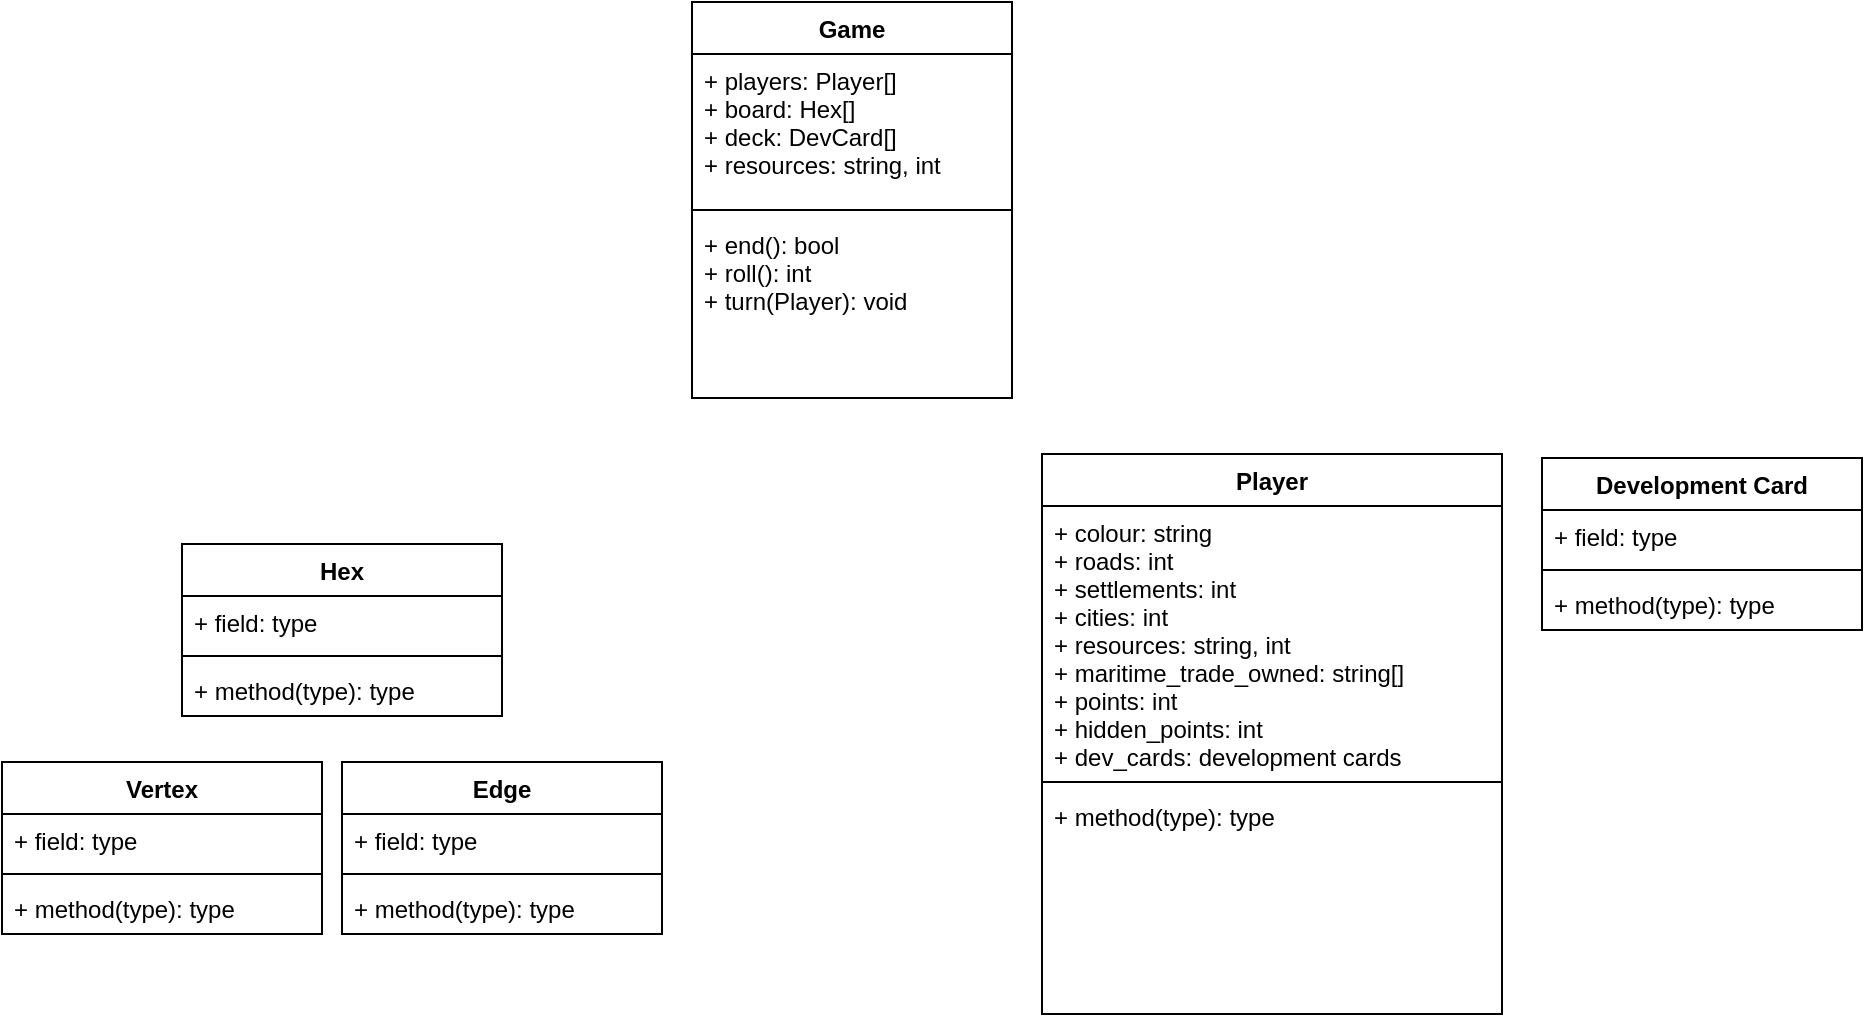 <mxfile version="11.1.2" type="device"><diagram id="rQTPQz0pf1hNGkLwT3qP" name="Page-1"><mxGraphModel dx="2512" dy="764" grid="1" gridSize="10" guides="1" tooltips="1" connect="1" arrows="1" fold="1" page="1" pageScale="1" pageWidth="850" pageHeight="1100" math="0" shadow="0"><root><mxCell id="0"/><mxCell id="1" parent="0"/><mxCell id="3ONdw6OWLYnYRxSKXlFk-1" value="Game" style="swimlane;fontStyle=1;align=center;verticalAlign=top;childLayout=stackLayout;horizontal=1;startSize=26;horizontalStack=0;resizeParent=1;resizeParentMax=0;resizeLast=0;collapsible=1;marginBottom=0;" vertex="1" parent="1"><mxGeometry x="205" y="84" width="160" height="198" as="geometry"/></mxCell><mxCell id="3ONdw6OWLYnYRxSKXlFk-2" value="+ players: Player[]&#10;+ board: Hex[]&#10;+ deck: DevCard[]&#10;+ resources: string, int" style="text;strokeColor=none;fillColor=none;align=left;verticalAlign=top;spacingLeft=4;spacingRight=4;overflow=hidden;rotatable=0;points=[[0,0.5],[1,0.5]];portConstraint=eastwest;" vertex="1" parent="3ONdw6OWLYnYRxSKXlFk-1"><mxGeometry y="26" width="160" height="74" as="geometry"/></mxCell><mxCell id="3ONdw6OWLYnYRxSKXlFk-3" value="" style="line;strokeWidth=1;fillColor=none;align=left;verticalAlign=middle;spacingTop=-1;spacingLeft=3;spacingRight=3;rotatable=0;labelPosition=right;points=[];portConstraint=eastwest;" vertex="1" parent="3ONdw6OWLYnYRxSKXlFk-1"><mxGeometry y="100" width="160" height="8" as="geometry"/></mxCell><mxCell id="3ONdw6OWLYnYRxSKXlFk-4" value="+ end(): bool&#10;+ roll(): int&#10;+ turn(Player): void&#10;" style="text;strokeColor=none;fillColor=none;align=left;verticalAlign=top;spacingLeft=4;spacingRight=4;overflow=hidden;rotatable=0;points=[[0,0.5],[1,0.5]];portConstraint=eastwest;" vertex="1" parent="3ONdw6OWLYnYRxSKXlFk-1"><mxGeometry y="108" width="160" height="90" as="geometry"/></mxCell><mxCell id="3ONdw6OWLYnYRxSKXlFk-10" value="Player" style="swimlane;fontStyle=1;align=center;verticalAlign=top;childLayout=stackLayout;horizontal=1;startSize=26;horizontalStack=0;resizeParent=1;resizeParentMax=0;resizeLast=0;collapsible=1;marginBottom=0;" vertex="1" parent="1"><mxGeometry x="380" y="310" width="230" height="280" as="geometry"/></mxCell><mxCell id="3ONdw6OWLYnYRxSKXlFk-11" value="+ colour: string&#10;+ roads: int&#10;+ settlements: int&#10;+ cities: int&#10;+ resources: string, int&#10;+ maritime_trade_owned: string[]&#10;+ points: int&#10;+ hidden_points: int&#10;+ dev_cards: development cards&#10;" style="text;strokeColor=none;fillColor=none;align=left;verticalAlign=top;spacingLeft=4;spacingRight=4;overflow=hidden;rotatable=0;points=[[0,0.5],[1,0.5]];portConstraint=eastwest;" vertex="1" parent="3ONdw6OWLYnYRxSKXlFk-10"><mxGeometry y="26" width="230" height="134" as="geometry"/></mxCell><mxCell id="3ONdw6OWLYnYRxSKXlFk-12" value="" style="line;strokeWidth=1;fillColor=none;align=left;verticalAlign=middle;spacingTop=-1;spacingLeft=3;spacingRight=3;rotatable=0;labelPosition=right;points=[];portConstraint=eastwest;" vertex="1" parent="3ONdw6OWLYnYRxSKXlFk-10"><mxGeometry y="160" width="230" height="8" as="geometry"/></mxCell><mxCell id="3ONdw6OWLYnYRxSKXlFk-13" value="+ method(type): type" style="text;strokeColor=none;fillColor=none;align=left;verticalAlign=top;spacingLeft=4;spacingRight=4;overflow=hidden;rotatable=0;points=[[0,0.5],[1,0.5]];portConstraint=eastwest;" vertex="1" parent="3ONdw6OWLYnYRxSKXlFk-10"><mxGeometry y="168" width="230" height="112" as="geometry"/></mxCell><mxCell id="3ONdw6OWLYnYRxSKXlFk-14" value="Development Card" style="swimlane;fontStyle=1;align=center;verticalAlign=top;childLayout=stackLayout;horizontal=1;startSize=26;horizontalStack=0;resizeParent=1;resizeParentMax=0;resizeLast=0;collapsible=1;marginBottom=0;" vertex="1" parent="1"><mxGeometry x="630" y="312" width="160" height="86" as="geometry"/></mxCell><mxCell id="3ONdw6OWLYnYRxSKXlFk-15" value="+ field: type" style="text;strokeColor=none;fillColor=none;align=left;verticalAlign=top;spacingLeft=4;spacingRight=4;overflow=hidden;rotatable=0;points=[[0,0.5],[1,0.5]];portConstraint=eastwest;" vertex="1" parent="3ONdw6OWLYnYRxSKXlFk-14"><mxGeometry y="26" width="160" height="26" as="geometry"/></mxCell><mxCell id="3ONdw6OWLYnYRxSKXlFk-16" value="" style="line;strokeWidth=1;fillColor=none;align=left;verticalAlign=middle;spacingTop=-1;spacingLeft=3;spacingRight=3;rotatable=0;labelPosition=right;points=[];portConstraint=eastwest;" vertex="1" parent="3ONdw6OWLYnYRxSKXlFk-14"><mxGeometry y="52" width="160" height="8" as="geometry"/></mxCell><mxCell id="3ONdw6OWLYnYRxSKXlFk-17" value="+ method(type): type" style="text;strokeColor=none;fillColor=none;align=left;verticalAlign=top;spacingLeft=4;spacingRight=4;overflow=hidden;rotatable=0;points=[[0,0.5],[1,0.5]];portConstraint=eastwest;" vertex="1" parent="3ONdw6OWLYnYRxSKXlFk-14"><mxGeometry y="60" width="160" height="26" as="geometry"/></mxCell><mxCell id="3ONdw6OWLYnYRxSKXlFk-18" value="Hex" style="swimlane;fontStyle=1;align=center;verticalAlign=top;childLayout=stackLayout;horizontal=1;startSize=26;horizontalStack=0;resizeParent=1;resizeParentMax=0;resizeLast=0;collapsible=1;marginBottom=0;" vertex="1" parent="1"><mxGeometry x="-50" y="355" width="160" height="86" as="geometry"/></mxCell><mxCell id="3ONdw6OWLYnYRxSKXlFk-19" value="+ field: type" style="text;strokeColor=none;fillColor=none;align=left;verticalAlign=top;spacingLeft=4;spacingRight=4;overflow=hidden;rotatable=0;points=[[0,0.5],[1,0.5]];portConstraint=eastwest;" vertex="1" parent="3ONdw6OWLYnYRxSKXlFk-18"><mxGeometry y="26" width="160" height="26" as="geometry"/></mxCell><mxCell id="3ONdw6OWLYnYRxSKXlFk-20" value="" style="line;strokeWidth=1;fillColor=none;align=left;verticalAlign=middle;spacingTop=-1;spacingLeft=3;spacingRight=3;rotatable=0;labelPosition=right;points=[];portConstraint=eastwest;" vertex="1" parent="3ONdw6OWLYnYRxSKXlFk-18"><mxGeometry y="52" width="160" height="8" as="geometry"/></mxCell><mxCell id="3ONdw6OWLYnYRxSKXlFk-21" value="+ method(type): type" style="text;strokeColor=none;fillColor=none;align=left;verticalAlign=top;spacingLeft=4;spacingRight=4;overflow=hidden;rotatable=0;points=[[0,0.5],[1,0.5]];portConstraint=eastwest;" vertex="1" parent="3ONdw6OWLYnYRxSKXlFk-18"><mxGeometry y="60" width="160" height="26" as="geometry"/></mxCell><mxCell id="3ONdw6OWLYnYRxSKXlFk-22" value="Edge" style="swimlane;fontStyle=1;align=center;verticalAlign=top;childLayout=stackLayout;horizontal=1;startSize=26;horizontalStack=0;resizeParent=1;resizeParentMax=0;resizeLast=0;collapsible=1;marginBottom=0;" vertex="1" parent="1"><mxGeometry x="30" y="464" width="160" height="86" as="geometry"/></mxCell><mxCell id="3ONdw6OWLYnYRxSKXlFk-23" value="+ field: type" style="text;strokeColor=none;fillColor=none;align=left;verticalAlign=top;spacingLeft=4;spacingRight=4;overflow=hidden;rotatable=0;points=[[0,0.5],[1,0.5]];portConstraint=eastwest;" vertex="1" parent="3ONdw6OWLYnYRxSKXlFk-22"><mxGeometry y="26" width="160" height="26" as="geometry"/></mxCell><mxCell id="3ONdw6OWLYnYRxSKXlFk-24" value="" style="line;strokeWidth=1;fillColor=none;align=left;verticalAlign=middle;spacingTop=-1;spacingLeft=3;spacingRight=3;rotatable=0;labelPosition=right;points=[];portConstraint=eastwest;" vertex="1" parent="3ONdw6OWLYnYRxSKXlFk-22"><mxGeometry y="52" width="160" height="8" as="geometry"/></mxCell><mxCell id="3ONdw6OWLYnYRxSKXlFk-25" value="+ method(type): type" style="text;strokeColor=none;fillColor=none;align=left;verticalAlign=top;spacingLeft=4;spacingRight=4;overflow=hidden;rotatable=0;points=[[0,0.5],[1,0.5]];portConstraint=eastwest;" vertex="1" parent="3ONdw6OWLYnYRxSKXlFk-22"><mxGeometry y="60" width="160" height="26" as="geometry"/></mxCell><mxCell id="3ONdw6OWLYnYRxSKXlFk-26" value="Vertex" style="swimlane;fontStyle=1;align=center;verticalAlign=top;childLayout=stackLayout;horizontal=1;startSize=26;horizontalStack=0;resizeParent=1;resizeParentMax=0;resizeLast=0;collapsible=1;marginBottom=0;" vertex="1" parent="1"><mxGeometry x="-140" y="464" width="160" height="86" as="geometry"/></mxCell><mxCell id="3ONdw6OWLYnYRxSKXlFk-27" value="+ field: type" style="text;strokeColor=none;fillColor=none;align=left;verticalAlign=top;spacingLeft=4;spacingRight=4;overflow=hidden;rotatable=0;points=[[0,0.5],[1,0.5]];portConstraint=eastwest;" vertex="1" parent="3ONdw6OWLYnYRxSKXlFk-26"><mxGeometry y="26" width="160" height="26" as="geometry"/></mxCell><mxCell id="3ONdw6OWLYnYRxSKXlFk-28" value="" style="line;strokeWidth=1;fillColor=none;align=left;verticalAlign=middle;spacingTop=-1;spacingLeft=3;spacingRight=3;rotatable=0;labelPosition=right;points=[];portConstraint=eastwest;" vertex="1" parent="3ONdw6OWLYnYRxSKXlFk-26"><mxGeometry y="52" width="160" height="8" as="geometry"/></mxCell><mxCell id="3ONdw6OWLYnYRxSKXlFk-29" value="+ method(type): type" style="text;strokeColor=none;fillColor=none;align=left;verticalAlign=top;spacingLeft=4;spacingRight=4;overflow=hidden;rotatable=0;points=[[0,0.5],[1,0.5]];portConstraint=eastwest;" vertex="1" parent="3ONdw6OWLYnYRxSKXlFk-26"><mxGeometry y="60" width="160" height="26" as="geometry"/></mxCell></root></mxGraphModel></diagram></mxfile>